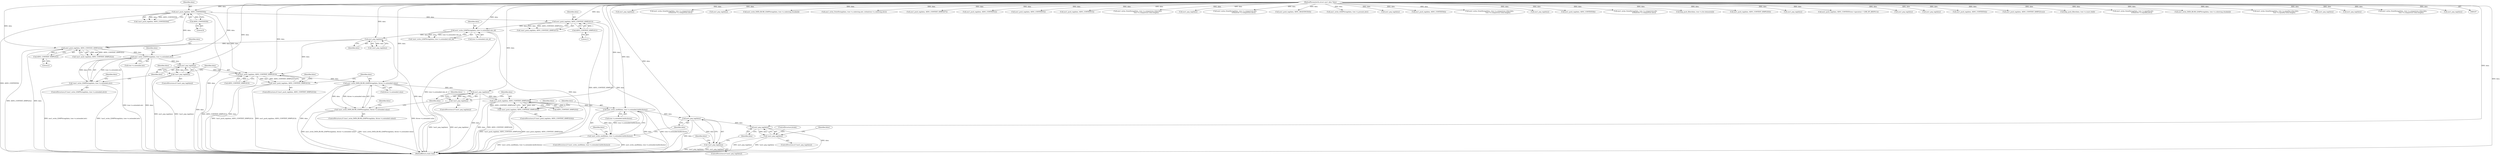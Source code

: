 digraph "0_samba_530d50a1abdcdf4d1775652d4c456c1274d83d8d_1@API" {
"1000733" [label="(Call,asn1_write_LDAPString(data, tree->u.extended.attr))"];
"1000725" [label="(Call,asn1_push_tag(data, ASN1_CONTEXT_SIMPLE(2)))"];
"1000710" [label="(Call,asn1_pop_tag(data))"];
"1000697" [label="(Call,asn1_write_LDAPString(data, tree->u.extended.rule_id))"];
"1000689" [label="(Call,asn1_push_tag(data, ASN1_CONTEXT_SIMPLE(1)))"];
"1000672" [label="(Call,asn1_push_tag(data, ASN1_CONTEXT(9)))"];
"1000108" [label="(MethodParameterIn,struct asn1_data *data)"];
"1000674" [label="(Call,ASN1_CONTEXT(9))"];
"1000691" [label="(Call,ASN1_CONTEXT_SIMPLE(1))"];
"1000727" [label="(Call,ASN1_CONTEXT_SIMPLE(2))"];
"1000732" [label="(Call,!asn1_write_LDAPString(data, tree->u.extended.attr))"];
"1000746" [label="(Call,asn1_pop_tag(data))"];
"1000745" [label="(Call,!asn1_pop_tag(data))"];
"1000752" [label="(Call,asn1_push_tag(data, ASN1_CONTEXT_SIMPLE(3)))"];
"1000751" [label="(Call,!asn1_push_tag(data, ASN1_CONTEXT_SIMPLE(3)))"];
"1000760" [label="(Call,asn1_write_DATA_BLOB_LDAPString(data, &tree->u.extended.value))"];
"1000759" [label="(Call,!asn1_write_DATA_BLOB_LDAPString(data, &tree->u.extended.value))"];
"1000774" [label="(Call,asn1_pop_tag(data))"];
"1000773" [label="(Call,!asn1_pop_tag(data))"];
"1000780" [label="(Call,asn1_push_tag(data, ASN1_CONTEXT_SIMPLE(4)))"];
"1000779" [label="(Call,!asn1_push_tag(data, ASN1_CONTEXT_SIMPLE(4)))"];
"1000788" [label="(Call,asn1_write_uint8(data, tree->u.extended.dnAttributes))"];
"1000787" [label="(Call,!asn1_write_uint8(data, tree->u.extended.dnAttributes))"];
"1000801" [label="(Call,asn1_pop_tag(data))"];
"1000800" [label="(Call,!asn1_pop_tag(data))"];
"1000807" [label="(Call,asn1_pop_tag(data))"];
"1000806" [label="(Call,!asn1_pop_tag(data))"];
"1000509" [label="(Call,asn1_pop_tag(data))"];
"1000711" [label="(Identifier,data)"];
"1000464" [label="(Call,asn1_write_OctetString(data, tree->u.comparison.attr,\n                                     strlen(tree->u.comparison.attr)))"];
"1000696" [label="(Call,!asn1_write_LDAPString(data, tree->u.extended.rule_id))"];
"1000671" [label="(Call,!asn1_push_tag(data, ASN1_CONTEXT(9)))"];
"1000688" [label="(Call,!asn1_push_tag(data, ASN1_CONTEXT_SIMPLE(1)))"];
"1000747" [label="(Identifier,data)"];
"1000726" [label="(Identifier,data)"];
"1000664" [label="(Call,asn1_pop_tag(data))"];
"1000724" [label="(Call,!asn1_push_tag(data, ASN1_CONTEXT_SIMPLE(2)))"];
"1000732" [label="(Call,!asn1_write_LDAPString(data, tree->u.extended.attr))"];
"1000344" [label="(Call,asn1_write_DATA_BLOB_LDAPString(data, tree->u.substring.chunks[i]))"];
"1000690" [label="(Identifier,data)"];
"1000753" [label="(Identifier,data)"];
"1000780" [label="(Call,asn1_push_tag(data, ASN1_CONTEXT_SIMPLE(4)))"];
"1000275" [label="(Call,asn1_write_OctetString(data, tree->u.substring.attr, strlen(tree->u.substring.attr)))"];
"1000578" [label="(Call,asn1_push_tag(data, ASN1_CONTEXT_SIMPLE(7)))"];
"1000762" [label="(Call,&tree->u.extended.value)"];
"1000176" [label="(Call,asn1_push_tag(data, ASN1_CONTEXT(2)))"];
"1000801" [label="(Call,asn1_pop_tag(data))"];
"1000800" [label="(Call,!asn1_pop_tag(data))"];
"1000709" [label="(Call,!asn1_pop_tag(data))"];
"1000675" [label="(Literal,9)"];
"1000456" [label="(Call,asn1_push_tag(data, ASN1_CONTEXT(5)))"];
"1000811" [label="(ControlStructure,break;)"];
"1000772" [label="(ControlStructure,if (!asn1_pop_tag(data)))"];
"1000734" [label="(Identifier,data)"];
"1000758" [label="(ControlStructure,if (!asn1_write_DATA_BLOB_LDAPString(data, &tree->u.extended.value)))"];
"1000799" [label="(ControlStructure,if (!asn1_pop_tag(data)))"];
"1000206" [label="(Call,asn1_push_tag(data, ASN1_CONTEXT(3)))"];
"1000752" [label="(Call,asn1_push_tag(data, ASN1_CONTEXT_SIMPLE(3)))"];
"1000760" [label="(Call,asn1_write_DATA_BLOB_LDAPString(data, &tree->u.extended.value))"];
"1000546" [label="(Call,asn1_write_OctetString(data, tree->u.comparison.value.data,\n                                     tree->u.comparison.value.length))"];
"1000787" [label="(Call,!asn1_write_uint8(data, tree->u.extended.dnAttributes))"];
"1000672" [label="(Call,asn1_push_tag(data, ASN1_CONTEXT(9)))"];
"1000805" [label="(ControlStructure,if (!asn1_pop_tag(data)))"];
"1000168" [label="(Call,asn1_pop_tag(data))"];
"1000725" [label="(Call,asn1_push_tag(data, ASN1_CONTEXT_SIMPLE(2)))"];
"1000619" [label="(Call,asn1_write_OctetString(data, tree->u.comparison.attr,\n                                     strlen(tree->u.comparison.attr)))"];
"1000786" [label="(ControlStructure,if (!asn1_write_uint8(data, tree->u.extended.dnAttributes)))"];
"1000807" [label="(Call,asn1_pop_tag(data))"];
"1000778" [label="(ControlStructure,if (!asn1_push_tag(data, ASN1_CONTEXT_SIMPLE(4))))"];
"1000731" [label="(ControlStructure,if (!asn1_write_LDAPString(data, tree->u.extended.attr)))"];
"1000728" [label="(Literal,2)"];
"1000802" [label="(Identifier,data)"];
"1000785" [label="(Identifier,false)"];
"1000296" [label="(Call,asn1_push_tag(data, ASN1_SEQUENCE(0)))"];
"1000789" [label="(Identifier,data)"];
"1000779" [label="(Call,!asn1_push_tag(data, ASN1_CONTEXT_SIMPLE(4)))"];
"1000586" [label="(Call,asn1_write_LDAPString(data, tree->u.present.attr))"];
"1000771" [label="(Identifier,false)"];
"1000710" [label="(Call,asn1_pop_tag(data))"];
"1000749" [label="(Identifier,false)"];
"1000804" [label="(Identifier,false)"];
"1000810" [label="(Identifier,false)"];
"1000448" [label="(Call,asn1_pop_tag(data))"];
"1000517" [label="(Call,asn1_push_tag(data, ASN1_CONTEXT(6)))"];
"1000781" [label="(Identifier,data)"];
"1000761" [label="(Identifier,data)"];
"1000485" [label="(Call,asn1_write_OctetString(data, tree->u.comparison.value.data,\n                                     tree->u.comparison.value.length))"];
"1000733" [label="(Call,asn1_write_LDAPString(data, tree->u.extended.attr))"];
"1000359" [label="(Call,asn1_pop_tag(data))"];
"1000108" [label="(MethodParameterIn,struct asn1_data *data)"];
"1000777" [label="(Identifier,false)"];
"1000744" [label="(ControlStructure,if (!asn1_pop_tag(data)))"];
"1000611" [label="(Call,asn1_push_tag(data, ASN1_CONTEXT(8)))"];
"1000699" [label="(Call,tree->u.extended.rule_id)"];
"1000692" [label="(Literal,1)"];
"1000757" [label="(Identifier,false)"];
"1000525" [label="(Call,asn1_write_OctetString(data, tree->u.comparison.attr,\n                                     strlen(tree->u.comparison.attr)))"];
"1000689" [label="(Call,asn1_push_tag(data, ASN1_CONTEXT_SIMPLE(1)))"];
"1000152" [label="(Call,ldap_push_filter(data, tree->u.list.elements[i]))"];
"1000745" [label="(Call,!asn1_pop_tag(data))"];
"1000336" [label="(Call,asn1_push_tag(data, ASN1_CONTEXT_SIMPLE(0)))"];
"1000774" [label="(Call,asn1_pop_tag(data))"];
"1000259" [label="(Call,asn1_pop_tag(data))"];
"1000121" [label="(Call,asn1_push_tag(data, ASN1_CONTEXT(tree->operation==LDB_OP_AND?0:1)))"];
"1000697" [label="(Call,asn1_write_LDAPString(data, tree->u.extended.rule_id))"];
"1000759" [label="(Call,!asn1_write_DATA_BLOB_LDAPString(data, &tree->u.extended.value))"];
"1000674" [label="(Call,ASN1_CONTEXT(9))"];
"1000198" [label="(Call,asn1_pop_tag(data))"];
"1000750" [label="(ControlStructure,if (!asn1_push_tag(data, ASN1_CONTEXT_SIMPLE(3))))"];
"1000691" [label="(Call,ASN1_CONTEXT_SIMPLE(1))"];
"1000570" [label="(Call,asn1_pop_tag(data))"];
"1000267" [label="(Call,asn1_push_tag(data, ASN1_CONTEXT(4)))"];
"1000798" [label="(Identifier,false)"];
"1000411" [label="(Call,asn1_push_tag(data, ASN1_CONTEXT_SIMPLE(ctx)))"];
"1000727" [label="(Call,ASN1_CONTEXT_SIMPLE(2))"];
"1000775" [label="(Identifier,data)"];
"1000698" [label="(Identifier,data)"];
"1000184" [label="(Call,ldap_push_filter(data, tree->u.isnot.child))"];
"1000751" [label="(Call,!asn1_push_tag(data, ASN1_CONTEXT_SIMPLE(3)))"];
"1000735" [label="(Call,tree->u.extended.attr)"];
"1000820" [label="(MethodReturn,static bool)"];
"1000214" [label="(Call,asn1_write_OctetString(data, tree->u.equality.attr,\n                                     strlen(tree->u.equality.attr)))"];
"1000743" [label="(Identifier,false)"];
"1000754" [label="(Call,ASN1_CONTEXT_SIMPLE(3))"];
"1000419" [label="(Call,asn1_write_DATA_BLOB_LDAPString(data, tree->u.substring.chunks[i]))"];
"1000782" [label="(Call,ASN1_CONTEXT_SIMPLE(4))"];
"1000235" [label="(Call,asn1_write_OctetString(data, tree->u.equality.value.data,\n                                     tree->u.equality.value.length))"];
"1000790" [label="(Call,tree->u.extended.dnAttributes)"];
"1000808" [label="(Identifier,data)"];
"1000806" [label="(Call,!asn1_pop_tag(data))"];
"1000434" [label="(Call,asn1_pop_tag(data))"];
"1000788" [label="(Call,asn1_write_uint8(data, tree->u.extended.dnAttributes))"];
"1000746" [label="(Call,asn1_pop_tag(data))"];
"1000599" [label="(Call,asn1_pop_tag(data))"];
"1000673" [label="(Identifier,data)"];
"1000640" [label="(Call,asn1_write_OctetString(data, tree->u.comparison.value.data,\n                                     tree->u.comparison.value.length))"];
"1000442" [label="(Call,asn1_pop_tag(data))"];
"1000773" [label="(Call,!asn1_pop_tag(data))"];
"1000733" -> "1000732"  [label="AST: "];
"1000733" -> "1000735"  [label="CFG: "];
"1000734" -> "1000733"  [label="AST: "];
"1000735" -> "1000733"  [label="AST: "];
"1000732" -> "1000733"  [label="CFG: "];
"1000733" -> "1000820"  [label="DDG: tree->u.extended.attr"];
"1000733" -> "1000820"  [label="DDG: data"];
"1000733" -> "1000732"  [label="DDG: data"];
"1000733" -> "1000732"  [label="DDG: tree->u.extended.attr"];
"1000725" -> "1000733"  [label="DDG: data"];
"1000108" -> "1000733"  [label="DDG: data"];
"1000733" -> "1000746"  [label="DDG: data"];
"1000725" -> "1000724"  [label="AST: "];
"1000725" -> "1000727"  [label="CFG: "];
"1000726" -> "1000725"  [label="AST: "];
"1000727" -> "1000725"  [label="AST: "];
"1000724" -> "1000725"  [label="CFG: "];
"1000725" -> "1000820"  [label="DDG: ASN1_CONTEXT_SIMPLE(2)"];
"1000725" -> "1000820"  [label="DDG: data"];
"1000725" -> "1000724"  [label="DDG: data"];
"1000725" -> "1000724"  [label="DDG: ASN1_CONTEXT_SIMPLE(2)"];
"1000710" -> "1000725"  [label="DDG: data"];
"1000672" -> "1000725"  [label="DDG: data"];
"1000108" -> "1000725"  [label="DDG: data"];
"1000727" -> "1000725"  [label="DDG: 2"];
"1000710" -> "1000709"  [label="AST: "];
"1000710" -> "1000711"  [label="CFG: "];
"1000711" -> "1000710"  [label="AST: "];
"1000709" -> "1000710"  [label="CFG: "];
"1000710" -> "1000820"  [label="DDG: data"];
"1000710" -> "1000709"  [label="DDG: data"];
"1000697" -> "1000710"  [label="DDG: data"];
"1000108" -> "1000710"  [label="DDG: data"];
"1000710" -> "1000752"  [label="DDG: data"];
"1000697" -> "1000696"  [label="AST: "];
"1000697" -> "1000699"  [label="CFG: "];
"1000698" -> "1000697"  [label="AST: "];
"1000699" -> "1000697"  [label="AST: "];
"1000696" -> "1000697"  [label="CFG: "];
"1000697" -> "1000820"  [label="DDG: tree->u.extended.rule_id"];
"1000697" -> "1000820"  [label="DDG: data"];
"1000697" -> "1000696"  [label="DDG: data"];
"1000697" -> "1000696"  [label="DDG: tree->u.extended.rule_id"];
"1000689" -> "1000697"  [label="DDG: data"];
"1000108" -> "1000697"  [label="DDG: data"];
"1000689" -> "1000688"  [label="AST: "];
"1000689" -> "1000691"  [label="CFG: "];
"1000690" -> "1000689"  [label="AST: "];
"1000691" -> "1000689"  [label="AST: "];
"1000688" -> "1000689"  [label="CFG: "];
"1000689" -> "1000820"  [label="DDG: data"];
"1000689" -> "1000820"  [label="DDG: ASN1_CONTEXT_SIMPLE(1)"];
"1000689" -> "1000688"  [label="DDG: data"];
"1000689" -> "1000688"  [label="DDG: ASN1_CONTEXT_SIMPLE(1)"];
"1000672" -> "1000689"  [label="DDG: data"];
"1000108" -> "1000689"  [label="DDG: data"];
"1000691" -> "1000689"  [label="DDG: 1"];
"1000672" -> "1000671"  [label="AST: "];
"1000672" -> "1000674"  [label="CFG: "];
"1000673" -> "1000672"  [label="AST: "];
"1000674" -> "1000672"  [label="AST: "];
"1000671" -> "1000672"  [label="CFG: "];
"1000672" -> "1000820"  [label="DDG: ASN1_CONTEXT(9)"];
"1000672" -> "1000820"  [label="DDG: data"];
"1000672" -> "1000671"  [label="DDG: data"];
"1000672" -> "1000671"  [label="DDG: ASN1_CONTEXT(9)"];
"1000108" -> "1000672"  [label="DDG: data"];
"1000674" -> "1000672"  [label="DDG: 9"];
"1000672" -> "1000752"  [label="DDG: data"];
"1000108" -> "1000107"  [label="AST: "];
"1000108" -> "1000820"  [label="DDG: data"];
"1000108" -> "1000121"  [label="DDG: data"];
"1000108" -> "1000152"  [label="DDG: data"];
"1000108" -> "1000168"  [label="DDG: data"];
"1000108" -> "1000176"  [label="DDG: data"];
"1000108" -> "1000184"  [label="DDG: data"];
"1000108" -> "1000198"  [label="DDG: data"];
"1000108" -> "1000206"  [label="DDG: data"];
"1000108" -> "1000214"  [label="DDG: data"];
"1000108" -> "1000235"  [label="DDG: data"];
"1000108" -> "1000259"  [label="DDG: data"];
"1000108" -> "1000267"  [label="DDG: data"];
"1000108" -> "1000275"  [label="DDG: data"];
"1000108" -> "1000296"  [label="DDG: data"];
"1000108" -> "1000336"  [label="DDG: data"];
"1000108" -> "1000344"  [label="DDG: data"];
"1000108" -> "1000359"  [label="DDG: data"];
"1000108" -> "1000411"  [label="DDG: data"];
"1000108" -> "1000419"  [label="DDG: data"];
"1000108" -> "1000434"  [label="DDG: data"];
"1000108" -> "1000442"  [label="DDG: data"];
"1000108" -> "1000448"  [label="DDG: data"];
"1000108" -> "1000456"  [label="DDG: data"];
"1000108" -> "1000464"  [label="DDG: data"];
"1000108" -> "1000485"  [label="DDG: data"];
"1000108" -> "1000509"  [label="DDG: data"];
"1000108" -> "1000517"  [label="DDG: data"];
"1000108" -> "1000525"  [label="DDG: data"];
"1000108" -> "1000546"  [label="DDG: data"];
"1000108" -> "1000570"  [label="DDG: data"];
"1000108" -> "1000578"  [label="DDG: data"];
"1000108" -> "1000586"  [label="DDG: data"];
"1000108" -> "1000599"  [label="DDG: data"];
"1000108" -> "1000611"  [label="DDG: data"];
"1000108" -> "1000619"  [label="DDG: data"];
"1000108" -> "1000640"  [label="DDG: data"];
"1000108" -> "1000664"  [label="DDG: data"];
"1000108" -> "1000746"  [label="DDG: data"];
"1000108" -> "1000752"  [label="DDG: data"];
"1000108" -> "1000760"  [label="DDG: data"];
"1000108" -> "1000774"  [label="DDG: data"];
"1000108" -> "1000780"  [label="DDG: data"];
"1000108" -> "1000788"  [label="DDG: data"];
"1000108" -> "1000801"  [label="DDG: data"];
"1000108" -> "1000807"  [label="DDG: data"];
"1000674" -> "1000675"  [label="CFG: "];
"1000675" -> "1000674"  [label="AST: "];
"1000691" -> "1000692"  [label="CFG: "];
"1000692" -> "1000691"  [label="AST: "];
"1000727" -> "1000728"  [label="CFG: "];
"1000728" -> "1000727"  [label="AST: "];
"1000732" -> "1000731"  [label="AST: "];
"1000743" -> "1000732"  [label="CFG: "];
"1000747" -> "1000732"  [label="CFG: "];
"1000732" -> "1000820"  [label="DDG: !asn1_write_LDAPString(data, tree->u.extended.attr)"];
"1000732" -> "1000820"  [label="DDG: asn1_write_LDAPString(data, tree->u.extended.attr)"];
"1000746" -> "1000745"  [label="AST: "];
"1000746" -> "1000747"  [label="CFG: "];
"1000747" -> "1000746"  [label="AST: "];
"1000745" -> "1000746"  [label="CFG: "];
"1000746" -> "1000820"  [label="DDG: data"];
"1000746" -> "1000745"  [label="DDG: data"];
"1000746" -> "1000752"  [label="DDG: data"];
"1000745" -> "1000744"  [label="AST: "];
"1000749" -> "1000745"  [label="CFG: "];
"1000753" -> "1000745"  [label="CFG: "];
"1000745" -> "1000820"  [label="DDG: !asn1_pop_tag(data)"];
"1000745" -> "1000820"  [label="DDG: asn1_pop_tag(data)"];
"1000752" -> "1000751"  [label="AST: "];
"1000752" -> "1000754"  [label="CFG: "];
"1000753" -> "1000752"  [label="AST: "];
"1000754" -> "1000752"  [label="AST: "];
"1000751" -> "1000752"  [label="CFG: "];
"1000752" -> "1000820"  [label="DDG: ASN1_CONTEXT_SIMPLE(3)"];
"1000752" -> "1000820"  [label="DDG: data"];
"1000752" -> "1000751"  [label="DDG: data"];
"1000752" -> "1000751"  [label="DDG: ASN1_CONTEXT_SIMPLE(3)"];
"1000754" -> "1000752"  [label="DDG: 3"];
"1000752" -> "1000760"  [label="DDG: data"];
"1000751" -> "1000750"  [label="AST: "];
"1000757" -> "1000751"  [label="CFG: "];
"1000761" -> "1000751"  [label="CFG: "];
"1000751" -> "1000820"  [label="DDG: !asn1_push_tag(data, ASN1_CONTEXT_SIMPLE(3))"];
"1000751" -> "1000820"  [label="DDG: asn1_push_tag(data, ASN1_CONTEXT_SIMPLE(3))"];
"1000760" -> "1000759"  [label="AST: "];
"1000760" -> "1000762"  [label="CFG: "];
"1000761" -> "1000760"  [label="AST: "];
"1000762" -> "1000760"  [label="AST: "];
"1000759" -> "1000760"  [label="CFG: "];
"1000760" -> "1000820"  [label="DDG: &tree->u.extended.value"];
"1000760" -> "1000820"  [label="DDG: data"];
"1000760" -> "1000759"  [label="DDG: data"];
"1000760" -> "1000759"  [label="DDG: &tree->u.extended.value"];
"1000760" -> "1000774"  [label="DDG: data"];
"1000759" -> "1000758"  [label="AST: "];
"1000771" -> "1000759"  [label="CFG: "];
"1000775" -> "1000759"  [label="CFG: "];
"1000759" -> "1000820"  [label="DDG: asn1_write_DATA_BLOB_LDAPString(data, &tree->u.extended.value)"];
"1000759" -> "1000820"  [label="DDG: !asn1_write_DATA_BLOB_LDAPString(data, &tree->u.extended.value)"];
"1000774" -> "1000773"  [label="AST: "];
"1000774" -> "1000775"  [label="CFG: "];
"1000775" -> "1000774"  [label="AST: "];
"1000773" -> "1000774"  [label="CFG: "];
"1000774" -> "1000820"  [label="DDG: data"];
"1000774" -> "1000773"  [label="DDG: data"];
"1000774" -> "1000780"  [label="DDG: data"];
"1000773" -> "1000772"  [label="AST: "];
"1000777" -> "1000773"  [label="CFG: "];
"1000781" -> "1000773"  [label="CFG: "];
"1000773" -> "1000820"  [label="DDG: !asn1_pop_tag(data)"];
"1000773" -> "1000820"  [label="DDG: asn1_pop_tag(data)"];
"1000780" -> "1000779"  [label="AST: "];
"1000780" -> "1000782"  [label="CFG: "];
"1000781" -> "1000780"  [label="AST: "];
"1000782" -> "1000780"  [label="AST: "];
"1000779" -> "1000780"  [label="CFG: "];
"1000780" -> "1000820"  [label="DDG: data"];
"1000780" -> "1000820"  [label="DDG: ASN1_CONTEXT_SIMPLE(4)"];
"1000780" -> "1000779"  [label="DDG: data"];
"1000780" -> "1000779"  [label="DDG: ASN1_CONTEXT_SIMPLE(4)"];
"1000782" -> "1000780"  [label="DDG: 4"];
"1000780" -> "1000788"  [label="DDG: data"];
"1000779" -> "1000778"  [label="AST: "];
"1000785" -> "1000779"  [label="CFG: "];
"1000789" -> "1000779"  [label="CFG: "];
"1000779" -> "1000820"  [label="DDG: asn1_push_tag(data, ASN1_CONTEXT_SIMPLE(4))"];
"1000779" -> "1000820"  [label="DDG: !asn1_push_tag(data, ASN1_CONTEXT_SIMPLE(4))"];
"1000788" -> "1000787"  [label="AST: "];
"1000788" -> "1000790"  [label="CFG: "];
"1000789" -> "1000788"  [label="AST: "];
"1000790" -> "1000788"  [label="AST: "];
"1000787" -> "1000788"  [label="CFG: "];
"1000788" -> "1000820"  [label="DDG: data"];
"1000788" -> "1000820"  [label="DDG: tree->u.extended.dnAttributes"];
"1000788" -> "1000787"  [label="DDG: data"];
"1000788" -> "1000787"  [label="DDG: tree->u.extended.dnAttributes"];
"1000788" -> "1000801"  [label="DDG: data"];
"1000787" -> "1000786"  [label="AST: "];
"1000798" -> "1000787"  [label="CFG: "];
"1000802" -> "1000787"  [label="CFG: "];
"1000787" -> "1000820"  [label="DDG: asn1_write_uint8(data, tree->u.extended.dnAttributes)"];
"1000787" -> "1000820"  [label="DDG: !asn1_write_uint8(data, tree->u.extended.dnAttributes)"];
"1000801" -> "1000800"  [label="AST: "];
"1000801" -> "1000802"  [label="CFG: "];
"1000802" -> "1000801"  [label="AST: "];
"1000800" -> "1000801"  [label="CFG: "];
"1000801" -> "1000820"  [label="DDG: data"];
"1000801" -> "1000800"  [label="DDG: data"];
"1000801" -> "1000807"  [label="DDG: data"];
"1000800" -> "1000799"  [label="AST: "];
"1000804" -> "1000800"  [label="CFG: "];
"1000808" -> "1000800"  [label="CFG: "];
"1000800" -> "1000820"  [label="DDG: !asn1_pop_tag(data)"];
"1000800" -> "1000820"  [label="DDG: asn1_pop_tag(data)"];
"1000807" -> "1000806"  [label="AST: "];
"1000807" -> "1000808"  [label="CFG: "];
"1000808" -> "1000807"  [label="AST: "];
"1000806" -> "1000807"  [label="CFG: "];
"1000807" -> "1000820"  [label="DDG: data"];
"1000807" -> "1000806"  [label="DDG: data"];
"1000806" -> "1000805"  [label="AST: "];
"1000810" -> "1000806"  [label="CFG: "];
"1000811" -> "1000806"  [label="CFG: "];
"1000806" -> "1000820"  [label="DDG: asn1_pop_tag(data)"];
"1000806" -> "1000820"  [label="DDG: !asn1_pop_tag(data)"];
}
